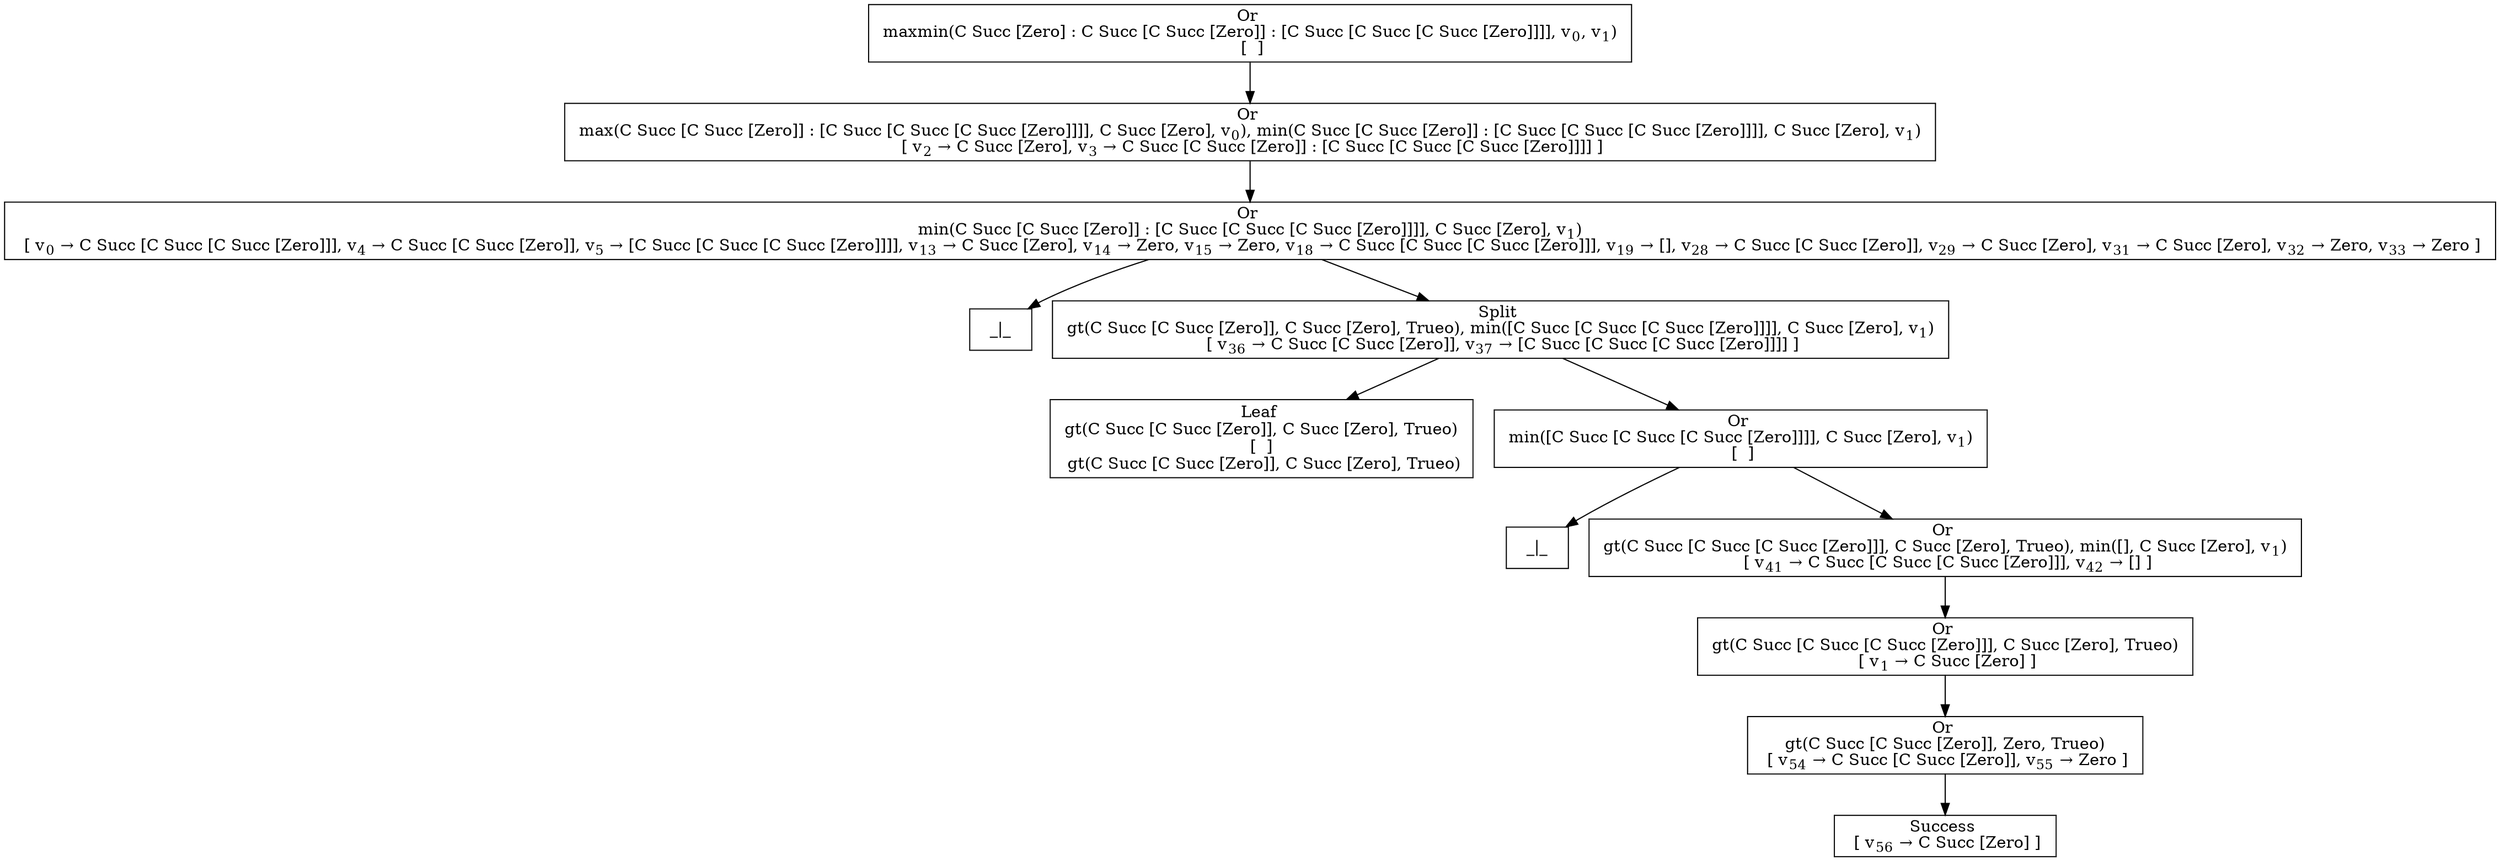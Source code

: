 digraph {
    graph [rankdir=TB
          ,bgcolor=transparent];
    node [shape=box
         ,fillcolor=white
         ,style=filled];
    0 [label=<Or <BR/> maxmin(C Succ [Zero] : C Succ [C Succ [Zero]] : [C Succ [C Succ [C Succ [Zero]]]], v<SUB>0</SUB>, v<SUB>1</SUB>) <BR/>  [  ] >];
    1 [label=<Or <BR/> max(C Succ [C Succ [Zero]] : [C Succ [C Succ [C Succ [Zero]]]], C Succ [Zero], v<SUB>0</SUB>), min(C Succ [C Succ [Zero]] : [C Succ [C Succ [C Succ [Zero]]]], C Succ [Zero], v<SUB>1</SUB>) <BR/>  [ v<SUB>2</SUB> &rarr; C Succ [Zero], v<SUB>3</SUB> &rarr; C Succ [C Succ [Zero]] : [C Succ [C Succ [C Succ [Zero]]]] ] >];
    2 [label=<Or <BR/> min(C Succ [C Succ [Zero]] : [C Succ [C Succ [C Succ [Zero]]]], C Succ [Zero], v<SUB>1</SUB>) <BR/>  [ v<SUB>0</SUB> &rarr; C Succ [C Succ [C Succ [Zero]]], v<SUB>4</SUB> &rarr; C Succ [C Succ [Zero]], v<SUB>5</SUB> &rarr; [C Succ [C Succ [C Succ [Zero]]]], v<SUB>13</SUB> &rarr; C Succ [Zero], v<SUB>14</SUB> &rarr; Zero, v<SUB>15</SUB> &rarr; Zero, v<SUB>18</SUB> &rarr; C Succ [C Succ [C Succ [Zero]]], v<SUB>19</SUB> &rarr; [], v<SUB>28</SUB> &rarr; C Succ [C Succ [Zero]], v<SUB>29</SUB> &rarr; C Succ [Zero], v<SUB>31</SUB> &rarr; C Succ [Zero], v<SUB>32</SUB> &rarr; Zero, v<SUB>33</SUB> &rarr; Zero ] >];
    3 [label=<_|_>];
    4 [label=<Split <BR/> gt(C Succ [C Succ [Zero]], C Succ [Zero], Trueo), min([C Succ [C Succ [C Succ [Zero]]]], C Succ [Zero], v<SUB>1</SUB>) <BR/>  [ v<SUB>36</SUB> &rarr; C Succ [C Succ [Zero]], v<SUB>37</SUB> &rarr; [C Succ [C Succ [C Succ [Zero]]]] ] >];
    5 [label=<Leaf <BR/> gt(C Succ [C Succ [Zero]], C Succ [Zero], Trueo) <BR/>  [  ]  <BR/> gt(C Succ [C Succ [Zero]], C Succ [Zero], Trueo)>];
    6 [label=<Or <BR/> min([C Succ [C Succ [C Succ [Zero]]]], C Succ [Zero], v<SUB>1</SUB>) <BR/>  [  ] >];
    7 [label=<_|_>];
    8 [label=<Or <BR/> gt(C Succ [C Succ [C Succ [Zero]]], C Succ [Zero], Trueo), min([], C Succ [Zero], v<SUB>1</SUB>) <BR/>  [ v<SUB>41</SUB> &rarr; C Succ [C Succ [C Succ [Zero]]], v<SUB>42</SUB> &rarr; [] ] >];
    9 [label=<Or <BR/> gt(C Succ [C Succ [C Succ [Zero]]], C Succ [Zero], Trueo) <BR/>  [ v<SUB>1</SUB> &rarr; C Succ [Zero] ] >];
    10 [label=<Or <BR/> gt(C Succ [C Succ [Zero]], Zero, Trueo) <BR/>  [ v<SUB>54</SUB> &rarr; C Succ [C Succ [Zero]], v<SUB>55</SUB> &rarr; Zero ] >];
    11 [label=<Success <BR/>  [ v<SUB>56</SUB> &rarr; C Succ [Zero] ] >];
    0 -> 1 [label=""];
    1 -> 2 [label=""];
    2 -> 3 [label=""];
    2 -> 4 [label=""];
    4 -> 5 [label=""];
    4 -> 6 [label=""];
    6 -> 7 [label=""];
    6 -> 8 [label=""];
    8 -> 9 [label=""];
    9 -> 10 [label=""];
    10 -> 11 [label=""];
}